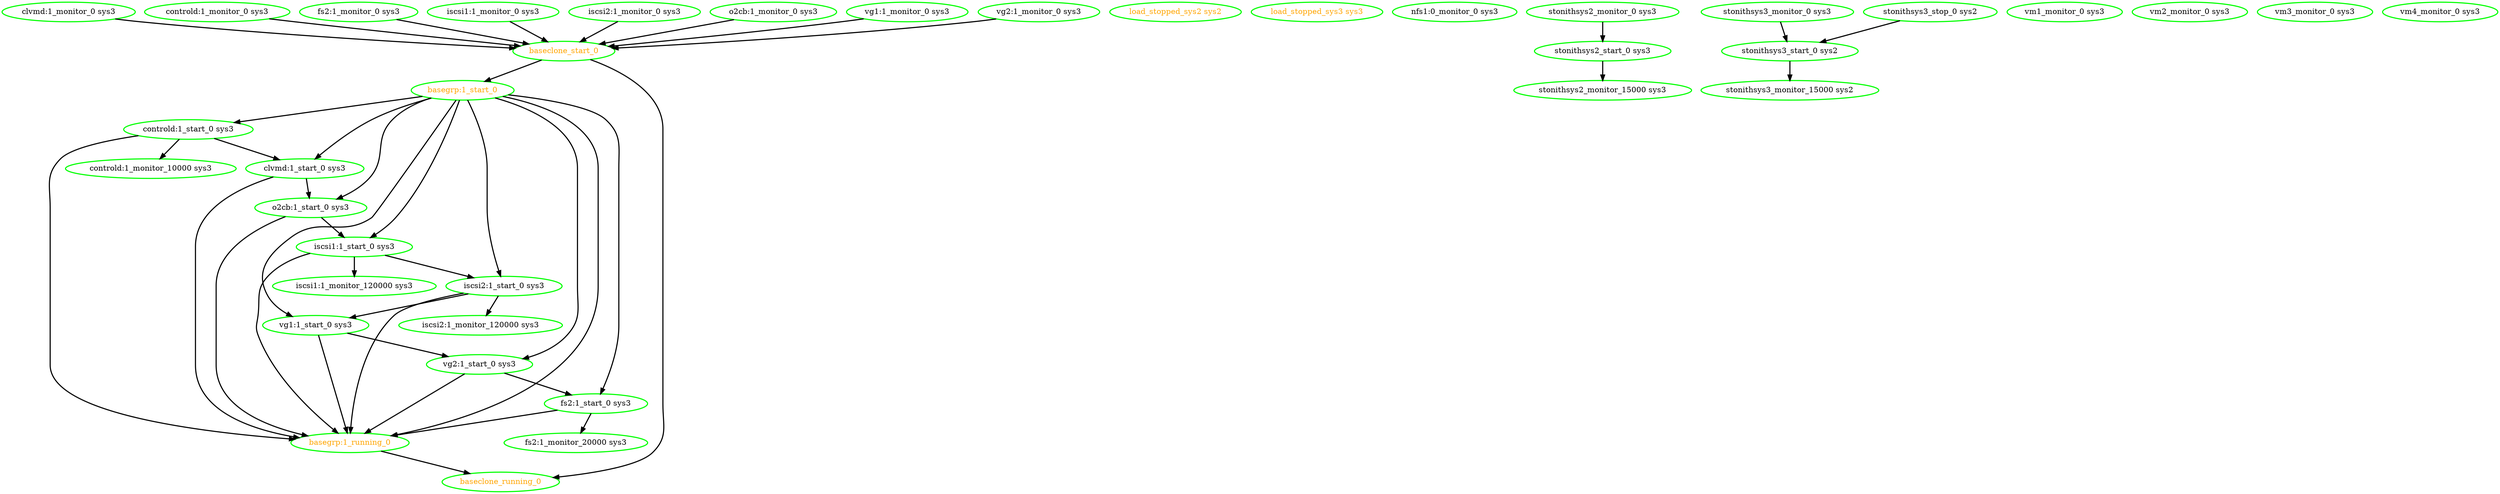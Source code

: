 digraph "g" {
"baseclone_running_0" [ style=bold color="green" fontcolor="orange" ]
"baseclone_start_0" -> "baseclone_running_0" [ style = bold]
"baseclone_start_0" -> "basegrp:1_start_0" [ style = bold]
"baseclone_start_0" [ style=bold color="green" fontcolor="orange" ]
"basegrp:1_running_0" -> "baseclone_running_0" [ style = bold]
"basegrp:1_running_0" [ style=bold color="green" fontcolor="orange" ]
"basegrp:1_start_0" -> "basegrp:1_running_0" [ style = bold]
"basegrp:1_start_0" -> "clvmd:1_start_0 sys3" [ style = bold]
"basegrp:1_start_0" -> "controld:1_start_0 sys3" [ style = bold]
"basegrp:1_start_0" -> "fs2:1_start_0 sys3" [ style = bold]
"basegrp:1_start_0" -> "iscsi1:1_start_0 sys3" [ style = bold]
"basegrp:1_start_0" -> "iscsi2:1_start_0 sys3" [ style = bold]
"basegrp:1_start_0" -> "o2cb:1_start_0 sys3" [ style = bold]
"basegrp:1_start_0" -> "vg1:1_start_0 sys3" [ style = bold]
"basegrp:1_start_0" -> "vg2:1_start_0 sys3" [ style = bold]
"basegrp:1_start_0" [ style=bold color="green" fontcolor="orange" ]
"clvmd:1_monitor_0 sys3" -> "baseclone_start_0" [ style = bold]
"clvmd:1_monitor_0 sys3" [ style=bold color="green" fontcolor="black" ]
"clvmd:1_start_0 sys3" -> "basegrp:1_running_0" [ style = bold]
"clvmd:1_start_0 sys3" -> "o2cb:1_start_0 sys3" [ style = bold]
"clvmd:1_start_0 sys3" [ style=bold color="green" fontcolor="black" ]
"controld:1_monitor_0 sys3" -> "baseclone_start_0" [ style = bold]
"controld:1_monitor_0 sys3" [ style=bold color="green" fontcolor="black" ]
"controld:1_monitor_10000 sys3" [ style=bold color="green" fontcolor="black" ]
"controld:1_start_0 sys3" -> "basegrp:1_running_0" [ style = bold]
"controld:1_start_0 sys3" -> "clvmd:1_start_0 sys3" [ style = bold]
"controld:1_start_0 sys3" -> "controld:1_monitor_10000 sys3" [ style = bold]
"controld:1_start_0 sys3" [ style=bold color="green" fontcolor="black" ]
"fs2:1_monitor_0 sys3" -> "baseclone_start_0" [ style = bold]
"fs2:1_monitor_0 sys3" [ style=bold color="green" fontcolor="black" ]
"fs2:1_monitor_20000 sys3" [ style=bold color="green" fontcolor="black" ]
"fs2:1_start_0 sys3" -> "basegrp:1_running_0" [ style = bold]
"fs2:1_start_0 sys3" -> "fs2:1_monitor_20000 sys3" [ style = bold]
"fs2:1_start_0 sys3" [ style=bold color="green" fontcolor="black" ]
"iscsi1:1_monitor_0 sys3" -> "baseclone_start_0" [ style = bold]
"iscsi1:1_monitor_0 sys3" [ style=bold color="green" fontcolor="black" ]
"iscsi1:1_monitor_120000 sys3" [ style=bold color="green" fontcolor="black" ]
"iscsi1:1_start_0 sys3" -> "basegrp:1_running_0" [ style = bold]
"iscsi1:1_start_0 sys3" -> "iscsi1:1_monitor_120000 sys3" [ style = bold]
"iscsi1:1_start_0 sys3" -> "iscsi2:1_start_0 sys3" [ style = bold]
"iscsi1:1_start_0 sys3" [ style=bold color="green" fontcolor="black" ]
"iscsi2:1_monitor_0 sys3" -> "baseclone_start_0" [ style = bold]
"iscsi2:1_monitor_0 sys3" [ style=bold color="green" fontcolor="black" ]
"iscsi2:1_monitor_120000 sys3" [ style=bold color="green" fontcolor="black" ]
"iscsi2:1_start_0 sys3" -> "basegrp:1_running_0" [ style = bold]
"iscsi2:1_start_0 sys3" -> "iscsi2:1_monitor_120000 sys3" [ style = bold]
"iscsi2:1_start_0 sys3" -> "vg1:1_start_0 sys3" [ style = bold]
"iscsi2:1_start_0 sys3" [ style=bold color="green" fontcolor="black" ]
"load_stopped_sys2 sys2" [ style=bold color="green" fontcolor="orange" ]
"load_stopped_sys3 sys3" [ style=bold color="green" fontcolor="orange" ]
"nfs1:0_monitor_0 sys3" [ style=bold color="green" fontcolor="black" ]
"o2cb:1_monitor_0 sys3" -> "baseclone_start_0" [ style = bold]
"o2cb:1_monitor_0 sys3" [ style=bold color="green" fontcolor="black" ]
"o2cb:1_start_0 sys3" -> "basegrp:1_running_0" [ style = bold]
"o2cb:1_start_0 sys3" -> "iscsi1:1_start_0 sys3" [ style = bold]
"o2cb:1_start_0 sys3" [ style=bold color="green" fontcolor="black" ]
"stonithsys2_monitor_0 sys3" -> "stonithsys2_start_0 sys3" [ style = bold]
"stonithsys2_monitor_0 sys3" [ style=bold color="green" fontcolor="black" ]
"stonithsys2_monitor_15000 sys3" [ style=bold color="green" fontcolor="black" ]
"stonithsys2_start_0 sys3" -> "stonithsys2_monitor_15000 sys3" [ style = bold]
"stonithsys2_start_0 sys3" [ style=bold color="green" fontcolor="black" ]
"stonithsys3_monitor_0 sys3" -> "stonithsys3_start_0 sys2" [ style = bold]
"stonithsys3_monitor_0 sys3" [ style=bold color="green" fontcolor="black" ]
"stonithsys3_monitor_15000 sys2" [ style=bold color="green" fontcolor="black" ]
"stonithsys3_start_0 sys2" -> "stonithsys3_monitor_15000 sys2" [ style = bold]
"stonithsys3_start_0 sys2" [ style=bold color="green" fontcolor="black" ]
"stonithsys3_stop_0 sys2" -> "stonithsys3_start_0 sys2" [ style = bold]
"stonithsys3_stop_0 sys2" [ style=bold color="green" fontcolor="black" ]
"vg1:1_monitor_0 sys3" -> "baseclone_start_0" [ style = bold]
"vg1:1_monitor_0 sys3" [ style=bold color="green" fontcolor="black" ]
"vg1:1_start_0 sys3" -> "basegrp:1_running_0" [ style = bold]
"vg1:1_start_0 sys3" -> "vg2:1_start_0 sys3" [ style = bold]
"vg1:1_start_0 sys3" [ style=bold color="green" fontcolor="black" ]
"vg2:1_monitor_0 sys3" -> "baseclone_start_0" [ style = bold]
"vg2:1_monitor_0 sys3" [ style=bold color="green" fontcolor="black" ]
"vg2:1_start_0 sys3" -> "basegrp:1_running_0" [ style = bold]
"vg2:1_start_0 sys3" -> "fs2:1_start_0 sys3" [ style = bold]
"vg2:1_start_0 sys3" [ style=bold color="green" fontcolor="black" ]
"vm1_monitor_0 sys3" [ style=bold color="green" fontcolor="black" ]
"vm2_monitor_0 sys3" [ style=bold color="green" fontcolor="black" ]
"vm3_monitor_0 sys3" [ style=bold color="green" fontcolor="black" ]
"vm4_monitor_0 sys3" [ style=bold color="green" fontcolor="black" ]
}
